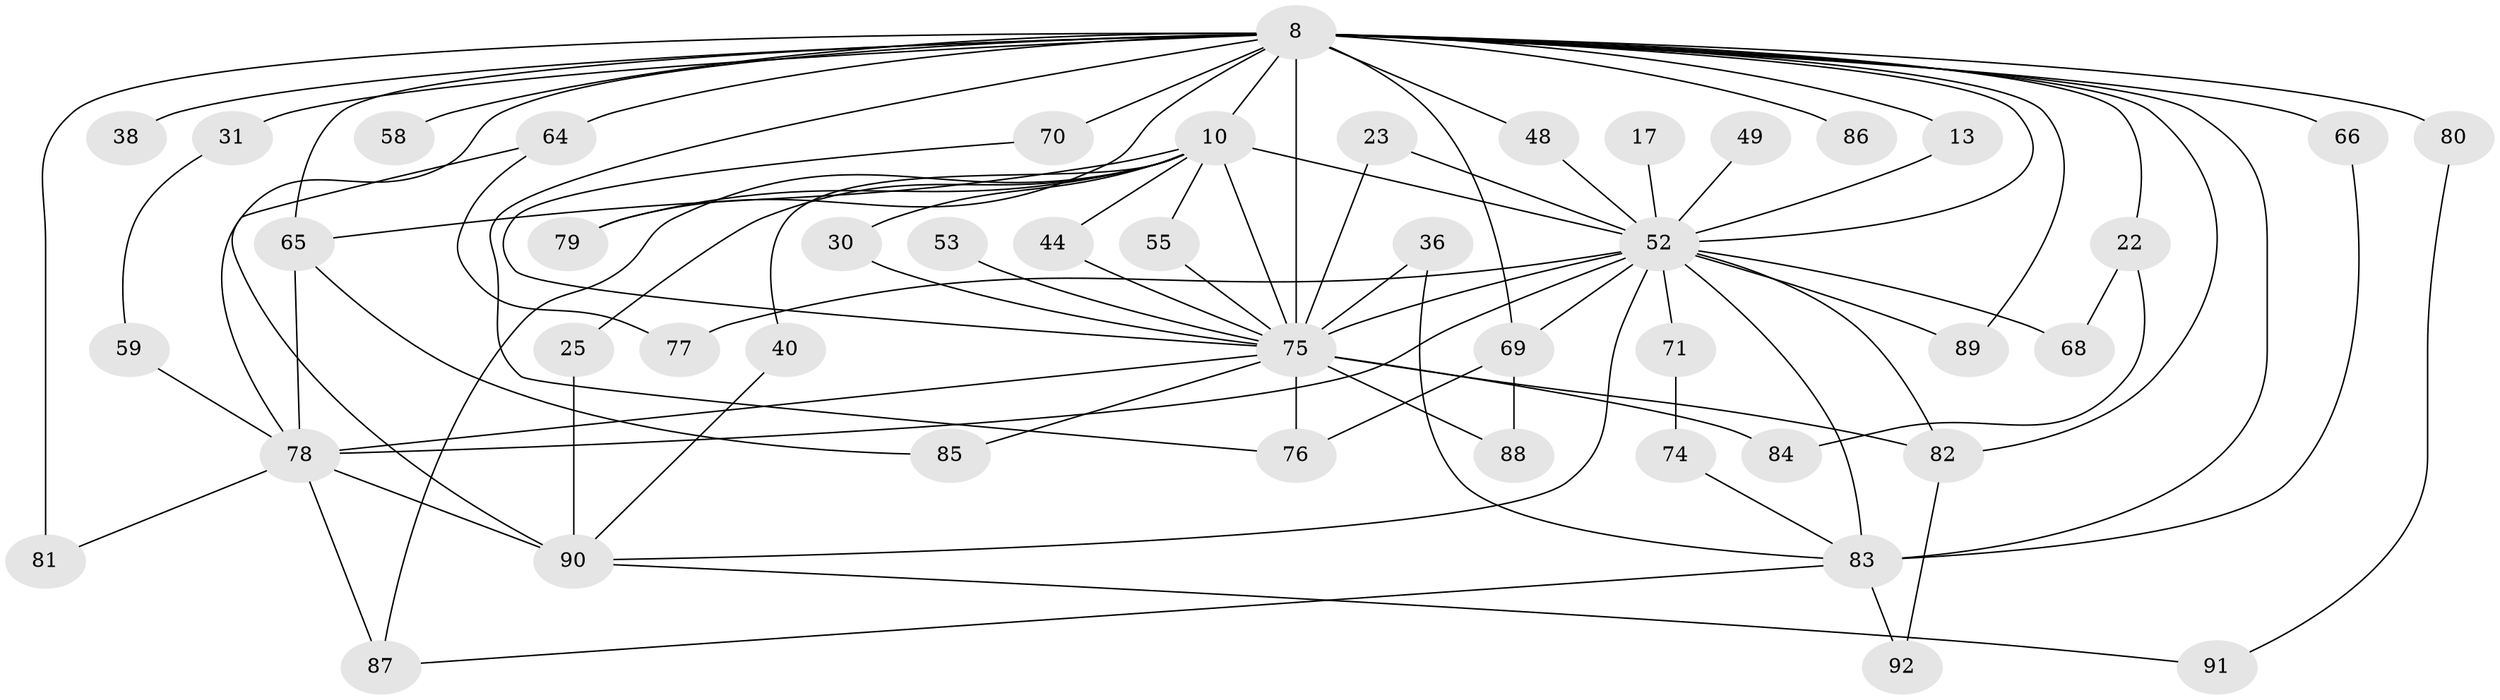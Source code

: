 // original degree distribution, {15: 0.010869565217391304, 13: 0.021739130434782608, 17: 0.03260869565217391, 24: 0.010869565217391304, 19: 0.010869565217391304, 26: 0.010869565217391304, 14: 0.010869565217391304, 21: 0.010869565217391304, 4: 0.09782608695652174, 2: 0.4891304347826087, 3: 0.2391304347826087, 6: 0.03260869565217391, 5: 0.010869565217391304, 7: 0.010869565217391304}
// Generated by graph-tools (version 1.1) at 2025/46/03/09/25 04:46:19]
// undirected, 46 vertices, 85 edges
graph export_dot {
graph [start="1"]
  node [color=gray90,style=filled];
  8 [super="+3+6"];
  10 [super="+1"];
  13;
  17;
  22;
  23;
  25;
  30;
  31;
  36;
  38;
  40;
  44;
  48;
  49;
  52 [super="+42+47+9"];
  53;
  55;
  58;
  59;
  64 [super="+19+20"];
  65 [super="+32+39"];
  66 [super="+43"];
  68;
  69 [super="+37+41"];
  70 [super="+21"];
  71;
  74;
  75 [super="+16+62+56+51+7"];
  76 [super="+28"];
  77;
  78 [super="+67+73"];
  79 [super="+72"];
  80 [super="+45"];
  81 [super="+46"];
  82 [super="+54+57"];
  83 [super="+35"];
  84;
  85;
  86;
  87 [super="+63"];
  88;
  89;
  90 [super="+18"];
  91;
  92;
  8 -- 10 [weight=8];
  8 -- 38 [weight=2];
  8 -- 79 [weight=2];
  8 -- 83 [weight=2];
  8 -- 86 [weight=2];
  8 -- 13;
  8 -- 81 [weight=2];
  8 -- 22 [weight=2];
  8 -- 58 [weight=2];
  8 -- 80 [weight=3];
  8 -- 70 [weight=3];
  8 -- 64 [weight=4];
  8 -- 65;
  8 -- 66 [weight=2];
  8 -- 69 [weight=3];
  8 -- 75 [weight=15];
  8 -- 89;
  8 -- 90 [weight=2];
  8 -- 31 [weight=2];
  8 -- 48;
  8 -- 82 [weight=2];
  8 -- 76;
  8 -- 52 [weight=9];
  10 -- 30;
  10 -- 44;
  10 -- 55;
  10 -- 65 [weight=3];
  10 -- 40;
  10 -- 25;
  10 -- 79 [weight=2];
  10 -- 75 [weight=6];
  10 -- 52 [weight=5];
  10 -- 87;
  13 -- 52;
  17 -- 52 [weight=2];
  22 -- 68;
  22 -- 84;
  23 -- 75;
  23 -- 52;
  25 -- 90;
  30 -- 75;
  31 -- 59;
  36 -- 83;
  36 -- 75;
  40 -- 90;
  44 -- 75;
  48 -- 52;
  49 -- 52 [weight=2];
  52 -- 75 [weight=5];
  52 -- 68;
  52 -- 69 [weight=2];
  52 -- 71 [weight=2];
  52 -- 77;
  52 -- 82 [weight=3];
  52 -- 83;
  52 -- 89;
  52 -- 90;
  52 -- 78 [weight=2];
  53 -- 75 [weight=2];
  55 -- 75;
  59 -- 78;
  64 -- 77;
  64 -- 78;
  65 -- 85;
  65 -- 78;
  66 -- 83;
  69 -- 88;
  69 -- 76;
  70 -- 75;
  71 -- 74;
  74 -- 83;
  75 -- 82;
  75 -- 85;
  75 -- 84;
  75 -- 88;
  75 -- 76;
  75 -- 78 [weight=2];
  78 -- 90;
  78 -- 81;
  78 -- 87;
  80 -- 91;
  82 -- 92;
  83 -- 92;
  83 -- 87;
  90 -- 91;
}
